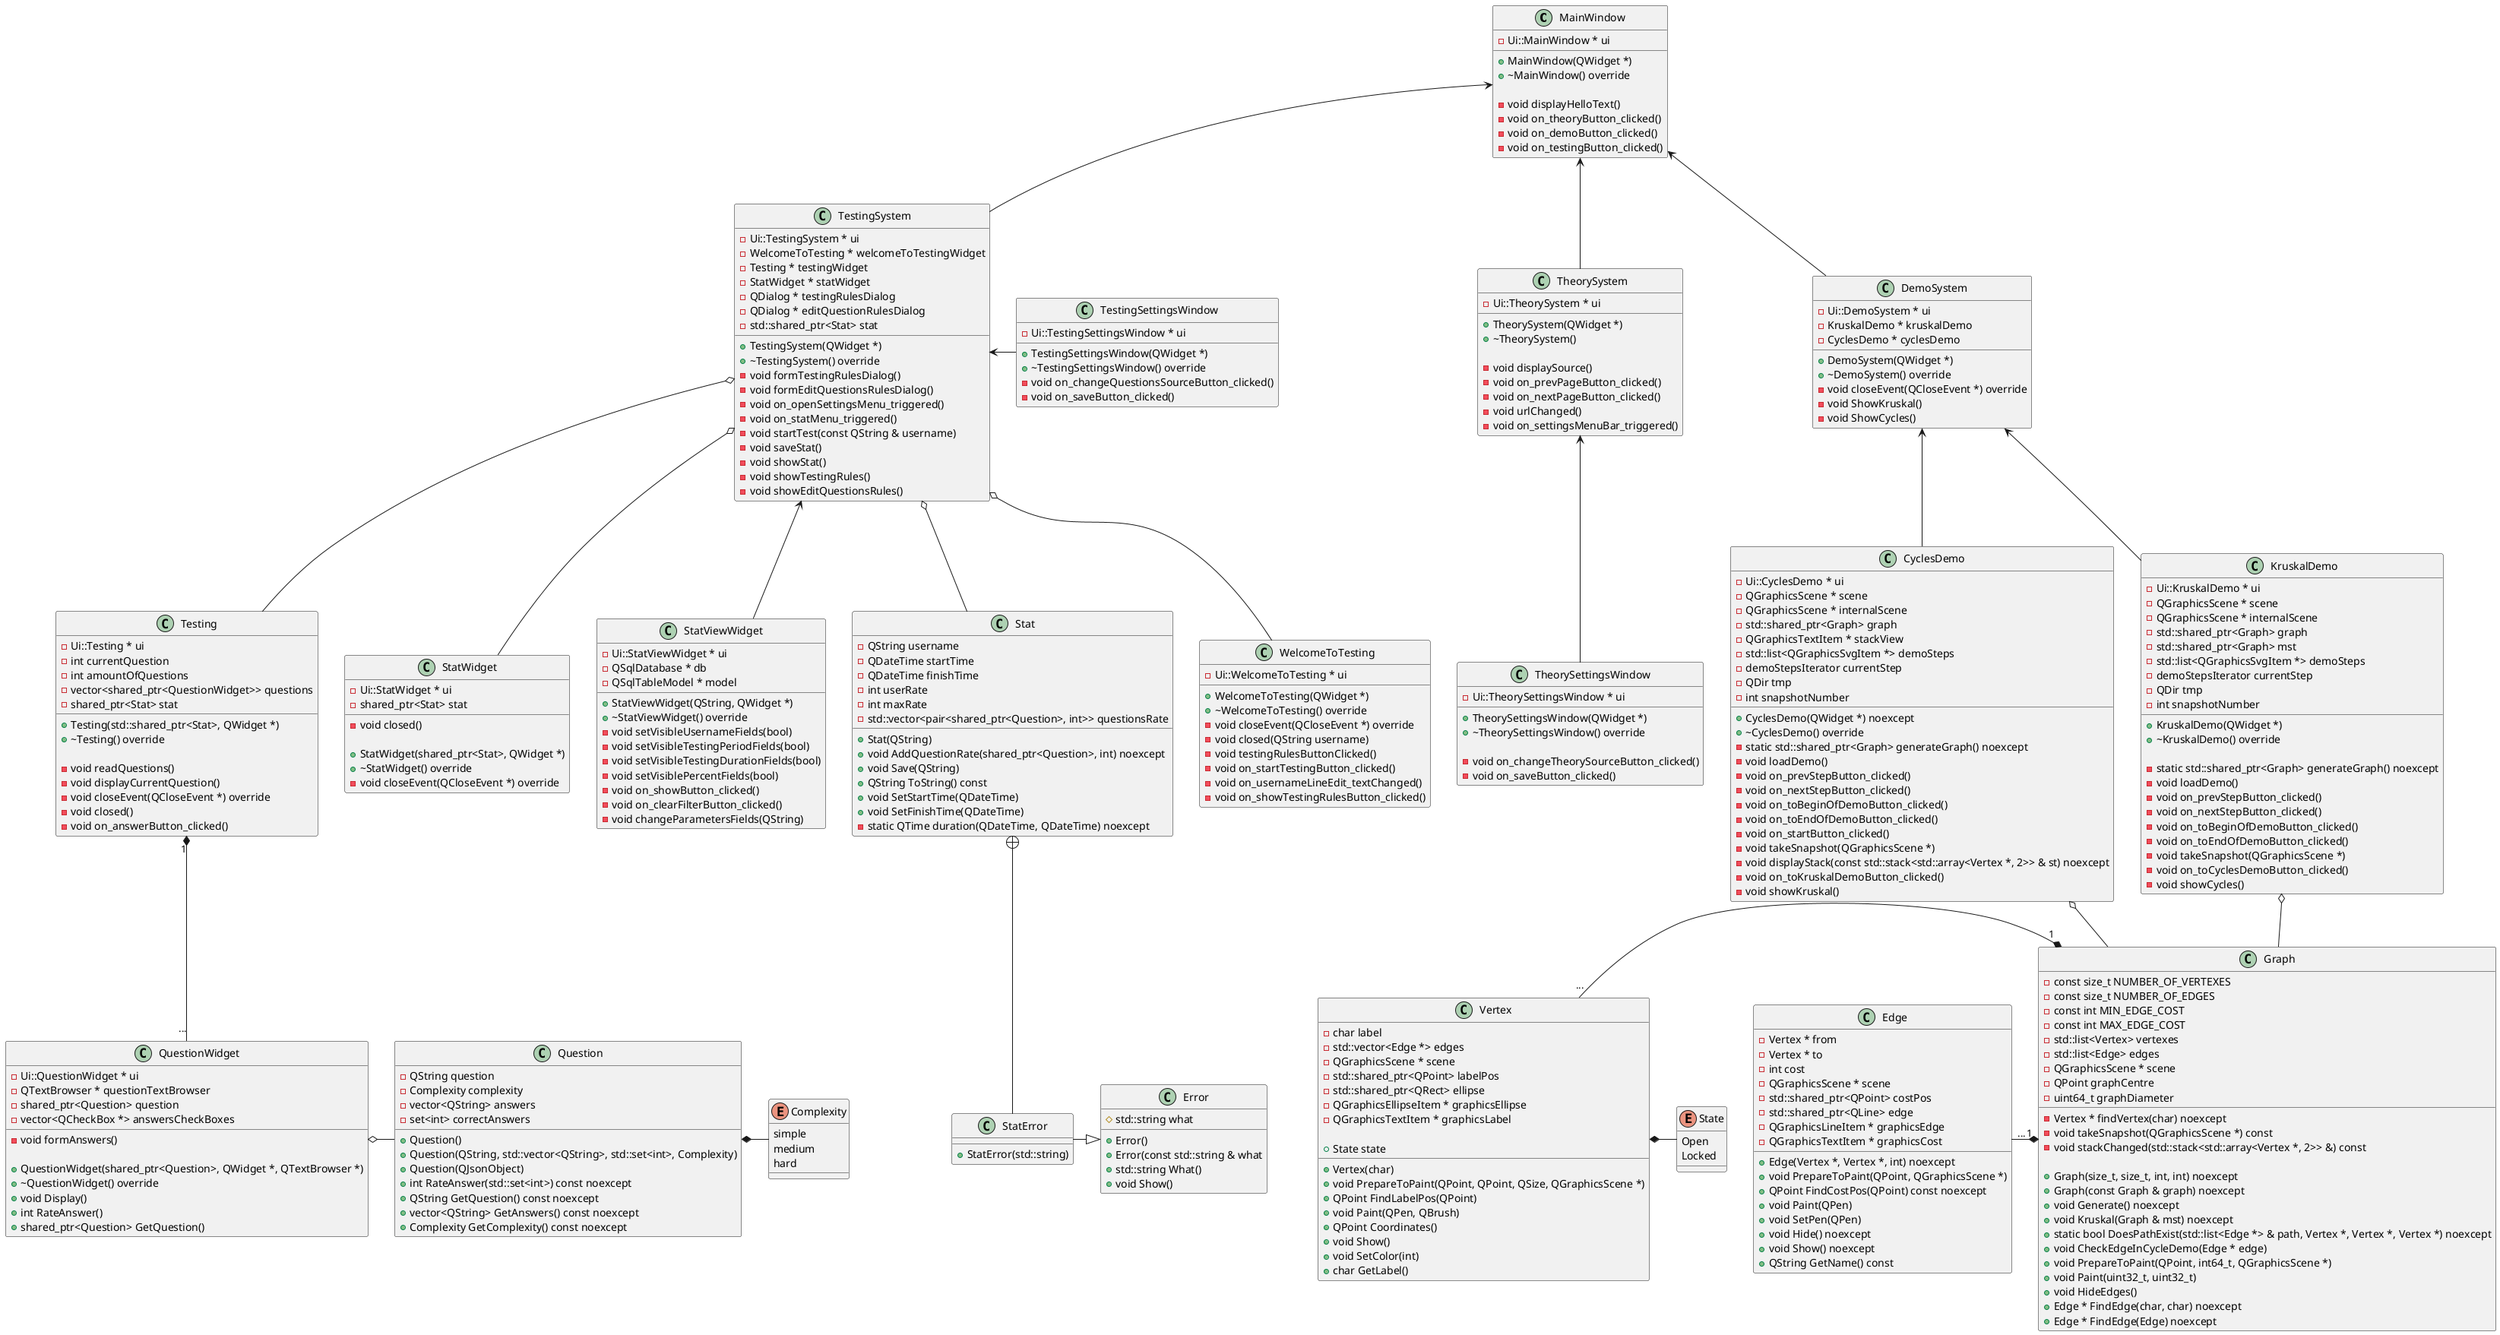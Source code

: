 @startuml
'https://plantuml.com/class-diagram

class MainWindow {
    - Ui::MainWindow * ui

    + MainWindow(QWidget *)
    + ~MainWindow() override
    
    - void displayHelloText()
    - void on_theoryButton_clicked()
    - void on_demoButton_clicked()
    - void on_testingButton_clicked()
}

class TheorySystem {
    - Ui::TheorySystem * ui
    
    + TheorySystem(QWidget *)
    + ~TheorySystem()
    
    - void displaySource()
    - void on_prevPageButton_clicked()
    - void on_nextPageButton_clicked()
    - void urlChanged()
    - void on_settingsMenuBar_triggered()
}
MainWindow <-- TheorySystem

class TheorySettingsWindow {
    - Ui::TheorySettingsWindow * ui
    
    + TheorySettingsWindow(QWidget *)
    + ~TheorySettingsWindow() override
    
    - void on_changeTheorySourceButton_clicked()
    - void on_saveButton_clicked()
}
TheorySystem <-- TheorySettingsWindow

class CyclesDemo {
	- Ui::CyclesDemo * ui
	- QGraphicsScene * scene
	- QGraphicsScene * internalScene
	- std::shared_ptr<Graph> graph
	- QGraphicsTextItem * stackView
	- std::list<QGraphicsSvgItem *> demoSteps
	- demoStepsIterator currentStep
	- QDir tmp
	- int snapshotNumber
	
	+ CyclesDemo(QWidget *) noexcept
    + ~CyclesDemo() override
	- static std::shared_ptr<Graph> generateGraph() noexcept
	- void loadDemo()
	- void on_prevStepButton_clicked()
	- void on_nextStepButton_clicked()
	- void on_toBeginOfDemoButton_clicked()
	- void on_toEndOfDemoButton_clicked()
	- void on_startButton_clicked()
	- void takeSnapshot(QGraphicsScene *)
	- void displayStack(const std::stack<std::array<Vertex *, 2>> & st) noexcept
	- void on_toKruskalDemoButton_clicked()
	- void showKruskal()
}
DemoSystem <-- CyclesDemo
MainWindow <-- DemoSystem

class DemoSystem {
	- Ui::DemoSystem * ui 
	- KruskalDemo * kruskalDemo 
	- CyclesDemo * cyclesDemo 
	
	+ DemoSystem(QWidget *)
	+ ~DemoSystem() override
	- void closeEvent(QCloseEvent *) override
	- void ShowKruskal()
	- void ShowCycles()
}

class KruskalDemo {
	- Ui::KruskalDemo * ui
	- QGraphicsScene * scene 
	- QGraphicsScene * internalScene 
	- std::shared_ptr<Graph> graph 
	- std::shared_ptr<Graph> mst 
	- std::list<QGraphicsSvgItem *> demoSteps 
	- demoStepsIterator currentStep
	- QDir tmp 
	- int snapshotNumber
	
    + KruskalDemo(QWidget *)
    + ~KruskalDemo() override
	
	- static std::shared_ptr<Graph> generateGraph() noexcept
	- void loadDemo()
	- void on_prevStepButton_clicked()
	- void on_nextStepButton_clicked()
	- void on_toBeginOfDemoButton_clicked() 
	- void on_toEndOfDemoButton_clicked()
	- void takeSnapshot(QGraphicsScene *)
	- void on_toCyclesDemoButton_clicked()
	- void showCycles()
}
DemoSystem <-- KruskalDemo

class Edge {
	- Vertex * from 
	- Vertex * to 
	- int cost 
	- QGraphicsScene * scene 
	- std::shared_ptr<QPoint> costPos
	- std::shared_ptr<QLine> edge 
	- QGraphicsLineItem * graphicsEdge
	- QGraphicsTextItem * graphicsCost
	
	+ Edge(Vertex *, Vertex *, int) noexcept
	+ void PrepareToPaint(QPoint, QGraphicsScene *)
	+ QPoint FindCostPos(QPoint) const noexcept
	+ void Paint(QPen)
	+ void SetPen(QPen)
	+ void Hide() noexcept
	+ void Show() noexcept
	+ QString GetName() const
}
Graph "1" *-left- "..." Edge

class Graph {
    - const size_t NUMBER_OF_VERTEXES
    - const size_t NUMBER_OF_EDGES
    - const int MIN_EDGE_COST
    - const int MAX_EDGE_COST
    - std::list<Vertex> vertexes
    - std::list<Edge> edges
    - QGraphicsScene * scene
    - QPoint graphCentre
    - uint64_t graphDiameter
    - Vertex * findVertex(char) noexcept
    - void takeSnapshot(QGraphicsScene *) const
    - void stackChanged(std::stack<std::array<Vertex *, 2>> &) const

	+ Graph(size_t, size_t, int, int) noexcept
	+ Graph(const Graph & graph) noexcept
	+ void Generate() noexcept
	+ void Kruskal(Graph & mst) noexcept
	+ static bool DoesPathExist(std::list<Edge *> & path, Vertex *, Vertex *, Vertex *) noexcept
	+ void CheckEdgeInCycleDemo(Edge * edge)
	+ void PrepareToPaint(QPoint, int64_t, QGraphicsScene *)
	+ void Paint(uint32_t, uint32_t)
	+ void HideEdges()
	+ Edge * FindEdge(char, char) noexcept
	+ Edge * FindEdge(Edge) noexcept
}
CyclesDemo o-- Graph
KruskalDemo o-- Graph

enum State {
    Open
    Locked
}
class Vertex {
	- char label 
	- std::vector<Edge *> edges
	- QGraphicsScene * scene 
	- std::shared_ptr<QPoint> labelPos
	- std::shared_ptr<QRect> ellipse 
	- QGraphicsEllipseItem * graphicsEllipse
	- QGraphicsTextItem * graphicsLabel 
	
	+ State state
	+ Vertex(char)
	+ void PrepareToPaint(QPoint, QPoint, QSize, QGraphicsScene *)
	+ QPoint FindLabelPos(QPoint)
	+ void Paint(QPen, QBrush)
	+ QPoint Coordinates()
	+ void Show()
	+ void SetColor(int)
	+ char GetLabel()
}
Vertex *- State
Graph "1" *-left- "..." Vertex

class QuestionWidget {
	- Ui::QuestionWidget * ui
	- QTextBrowser * questionTextBrowser
	- shared_ptr<Question> question
	- vector<QCheckBox *> answersCheckBoxes
	- void formAnswers()
	
	+ QuestionWidget(shared_ptr<Question>, QWidget *, QTextBrowser *)
	+ ~QuestionWidget() override
	+ void Display()
	+ int RateAnswer()
	+ shared_ptr<Question> GetQuestion()
}
Testing "1" *-- "..." QuestionWidget

enum Complexity { 
    simple 
    medium 
    hard 
}
class Question {
	- QString question
	- Complexity complexity
	- vector<QString> answers
	- set<int> correctAnswers
	
	+ Question()
	+ Question(QString, std::vector<QString>, std::set<int>, Complexity)
	+ Question(QJsonObject)
	+ int RateAnswer(std::set<int>) const noexcept
	+ QString GetQuestion() const noexcept
	+ vector<QString> GetAnswers() const noexcept
	+ Complexity GetComplexity() const noexcept
}
Question *- Complexity
QuestionWidget o- Question

class StatWidget {
    - Ui::StatWidget * ui
	- shared_ptr<Stat> stat
	- void closed()
	
	+ StatWidget(shared_ptr<Stat>, QWidget *)
	+ ~StatWidget() override
	- void closeEvent(QCloseEvent *) override
}
TestingSystem o-- StatWidget

class StatViewWidget {
	- Ui::StatViewWidget * ui
	- QSqlDatabase * db 
	- QSqlTableModel * model
	
	+ StatViewWidget(QString, QWidget *)
	+ ~StatViewWidget() override
	- void setVisibleUsernameFields(bool)
	- void setVisibleTestingPeriodFields(bool)
	- void setVisibleTestingDurationFields(bool)
	- void setVisiblePercentFields(bool)
	- void on_showButton_clicked()
	- void on_clearFilterButton_clicked()
	- void changeParametersFields(QString)
}
TestingSystem <-- StatViewWidget

class Error {
    # std::string what

    + Error()
    + Error(const std::string & what
    + std::string What()
    + void Show()
}

class StatError {
    + StatError(std::string)
}
Error <|-left- StatError
Stat +-- StatError

class Stat {
	- QString username
	- QDateTime startTime
	- QDateTime finishTime
	- int userRate
	- int maxRate
	- std::vector<pair<shared_ptr<Question>, int>> questionsRate

	+ Stat(QString)
	+ void AddQuestionRate(shared_ptr<Question>, int) noexcept
	+ void Save(QString)
	+ QString ToString() const
	+ void SetStartTime(QDateTime)
	+ void SetFinishTime(QDateTime)
	- static QTime duration(QDateTime, QDateTime) noexcept
}
TestingSystem o-- Stat

class WelcomeToTesting {
	- Ui::WelcomeToTesting * ui

	+ WelcomeToTesting(QWidget *)
	+ ~WelcomeToTesting() override
	- void closeEvent(QCloseEvent *) override
	- void closed(QString username)
	- void testingRulesButtonClicked()
	- void on_startTestingButton_clicked()
	- void on_usernameLineEdit_textChanged()
	- void on_showTestingRulesButton_clicked()
}
TestingSystem o-- WelcomeToTesting

class TestingSystem {
	- Ui::TestingSystem * ui
	- WelcomeToTesting * welcomeToTestingWidget
	- Testing * testingWidget
	- StatWidget * statWidget
	- QDialog * testingRulesDialog
    - QDialog * editQuestionRulesDialog
	- std::shared_ptr<Stat> stat 
	
	+ TestingSystem(QWidget *)
	+ ~TestingSystem() override
	- void formTestingRulesDialog()
    - void formEditQuestionsRulesDialog()
	- void on_openSettingsMenu_triggered()
	- void on_statMenu_triggered()
	- void startTest(const QString & username)
	- void saveStat()
	- void showStat()
	- void showTestingRules()
    - void showEditQuestionsRules()
}
MainWindow <-- TestingSystem

class TestingSettingsWindow {
	- Ui::TestingSettingsWindow * ui

	+ TestingSettingsWindow(QWidget *)
	+ ~TestingSettingsWindow() override	
	- void on_changeQuestionsSourceButton_clicked()
	- void on_saveButton_clicked()
}
TestingSystem <- TestingSettingsWindow

class Testing {
	- Ui::Testing * ui
	- int currentQuestion
	- int amountOfQuestions
	- vector<shared_ptr<QuestionWidget>> questions
	- shared_ptr<Stat> stat

    + Testing(std::shared_ptr<Stat>, QWidget *)
    + ~Testing() override

	- void readQuestions()
	- void displayCurrentQuestion()
	- void closeEvent(QCloseEvent *) override
	- void closed()
	- void on_answerButton_clicked()
}
TestingSystem o-- Testing

@enduml